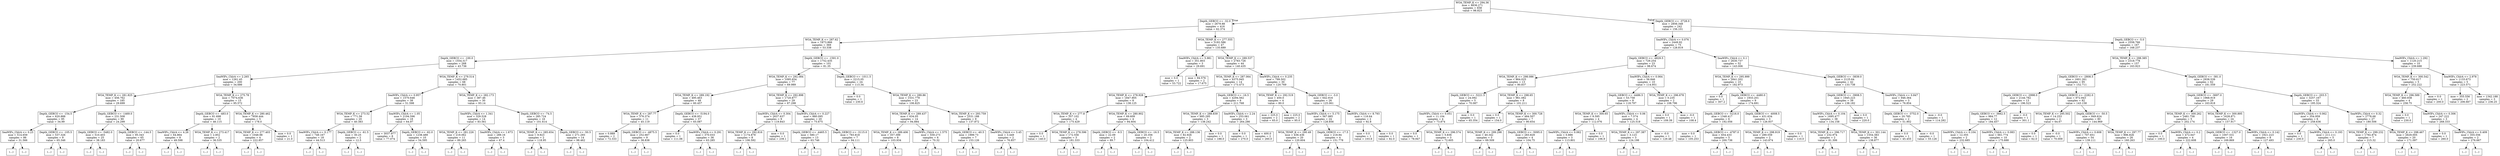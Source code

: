 digraph Tree {
node [shape=box] ;
0 [label="WOA_TEMP_K <= 294.36\nmse = 4836.271\nsamples = 658\nvalue = 98.823"] ;
1 [label="Depth_GEBCO <= -32.0\nmse = 2679.88\nsamples = 416\nvalue = 62.374"] ;
0 -> 1 [labeldistance=2.5, labelangle=45, headlabel="True"] ;
2 [label="WOA_TEMP_K <= 287.62\nmse = 1873.866\nsamples = 369\nvalue = 53.338"] ;
1 -> 2 ;
3 [label="Depth_GEBCO <= -100.0\nmse = 1554.317\nsamples = 268\nvalue = 43.736"] ;
2 -> 3 ;
4 [label="SeaWIFs_ChlrA <= 2.265\nmse = 1261.45\nsamples = 200\nvalue = 34.686"] ;
3 -> 4 ;
5 [label="WOA_TEMP_K <= 281.825\nmse = 456.762\nsamples = 185\nvalue = 29.699"] ;
4 -> 5 ;
6 [label="Depth_GEBCO <= -154.5\nmse = 620.888\nsamples = 95\nvalue = 34.99"] ;
5 -> 6 ;
7 [label="SeaWIFs_ChlrA <= 0.23\nmse = 514.659\nsamples = 86\nvalue = 31.566"] ;
6 -> 7 ;
8 [label="(...)"] ;
7 -> 8 ;
59 [label="(...)"] ;
7 -> 59 ;
174 [label="Depth_GEBCO <= -105.5\nmse = 537.326\nsamples = 9\nvalue = 65.346"] ;
6 -> 174 ;
175 [label="(...)"] ;
174 -> 175 ;
186 [label="(...)"] ;
174 -> 186 ;
189 [label="Depth_GEBCO <= -1469.0\nmse = 231.508\nsamples = 90\nvalue = 24.299"] ;
5 -> 189 ;
190 [label="Depth_GEBCO <= -5482.0\nmse = 510.403\nsamples = 25\nvalue = 38.183"] ;
189 -> 190 ;
191 [label="(...)"] ;
190 -> 191 ;
194 [label="(...)"] ;
190 -> 194 ;
229 [label="Depth_GEBCO <= -144.5\nmse = 95.343\nsamples = 65\nvalue = 20.677"] ;
189 -> 229 ;
230 [label="(...)"] ;
229 -> 230 ;
269 [label="(...)"] ;
229 -> 269 ;
292 [label="WOA_TEMP_K <= 275.78\nmse = 7074.636\nsamples = 15\nvalue = 95.572"] ;
4 -> 292 ;
293 [label="Depth_GEBCO <= -483.0\nmse = 81.698\nsamples = 10\nvalue = 46.115"] ;
292 -> 293 ;
294 [label="SeaWIFs_ChlrA <= 4.26\nmse = 64.864\nsamples = 8\nvalue = 49.598"] ;
293 -> 294 ;
295 [label="(...)"] ;
294 -> 295 ;
304 [label="(...)"] ;
294 -> 304 ;
305 [label="WOA_TEMP_K <= 273.417\nmse = 2.852\nsamples = 2\nvalue = 36.535"] ;
293 -> 305 ;
306 [label="(...)"] ;
305 -> 306 ;
307 [label="(...)"] ;
305 -> 307 ;
308 [label="WOA_TEMP_K <= 280.462\nmse = 7858.444\nsamples = 5\nvalue = 178.0"] ;
292 -> 308 ;
309 [label="WOA_TEMP_K <= 277.403\nmse = 1048.98\nsamples = 4\nvalue = 222.857"] ;
308 -> 309 ;
310 [label="(...)"] ;
309 -> 310 ;
311 [label="(...)"] ;
309 -> 311 ;
314 [label="mse = 0.0\nsamples = 1\nvalue = 21.0"] ;
308 -> 314 ;
315 [label="WOA_TEMP_K <= 279.514\nmse = 1452.685\nsamples = 68\nvalue = 70.801"] ;
3 -> 315 ;
316 [label="SeaWIFs_ChlrA <= 0.957\nmse = 1570.646\nsamples = 38\nvalue = 51.598"] ;
315 -> 316 ;
317 [label="WOA_TEMP_K <= 273.52\nmse = 771.58\nsamples = 20\nvalue = 40.383"] ;
316 -> 317 ;
318 [label="SeaWIFs_ChlrA <= 0.177\nmse = 749.167\nsamples = 18\nvalue = 44.513"] ;
317 -> 318 ;
319 [label="(...)"] ;
318 -> 319 ;
328 [label="(...)"] ;
318 -> 328 ;
335 [label="Depth_GEBCO <= -61.5\nmse = 30.25\nsamples = 2\nvalue = 12.5"] ;
317 -> 335 ;
336 [label="(...)"] ;
335 -> 336 ;
337 [label="(...)"] ;
335 -> 337 ;
338 [label="SeaWIFs_ChlrA <= 1.05\nmse = 2194.596\nsamples = 18\nvalue = 64.97"] ;
316 -> 338 ;
339 [label="mse = 3037.977\nsamples = 8\nvalue = 77.074"] ;
338 -> 339 ;
340 [label="Depth_GEBCO <= -62.0\nmse = 1238.489\nsamples = 10\nvalue = 54.595"] ;
338 -> 340 ;
341 [label="(...)"] ;
340 -> 341 ;
342 [label="(...)"] ;
340 -> 342 ;
345 [label="WOA_TEMP_K <= 282.173\nmse = 387.46\nsamples = 30\nvalue = 93.14"] ;
315 -> 345 ;
346 [label="SeaWIFs_ChlrA <= 1.341\nmse = 329.528\nsamples = 14\nvalue = 83.561"] ;
345 -> 346 ;
347 [label="WOA_TEMP_K <= 281.226\nmse = 219.062\nsamples = 11\nvalue = 89.265"] ;
346 -> 347 ;
348 [label="(...)"] ;
347 -> 348 ;
363 [label="(...)"] ;
347 -> 363 ;
368 [label="SeaWIFs_ChlrA <= 1.673\nmse = 289.16\nsamples = 3\nvalue = 67.4"] ;
346 -> 368 ;
369 [label="(...)"] ;
368 -> 369 ;
372 [label="(...)"] ;
368 -> 372 ;
373 [label="Depth_GEBCO <= -74.5\nmse = 285.724\nsamples = 16\nvalue = 101.614"] ;
345 -> 373 ;
374 [label="WOA_TEMP_K <= 285.654\nmse = 9.923\nsamples = 2\nvalue = 118.95"] ;
373 -> 374 ;
375 [label="(...)"] ;
374 -> 375 ;
376 [label="(...)"] ;
374 -> 376 ;
377 [label="Depth_GEBCO <= -50.5\nmse = 271.293\nsamples = 14\nvalue = 98.462"] ;
373 -> 377 ;
378 [label="(...)"] ;
377 -> 378 ;
379 [label="(...)"] ;
377 -> 379 ;
392 [label="Depth_GEBCO <= -1591.0\nmse = 1752.435\nsamples = 101\nvalue = 81.35"] ;
2 -> 392 ;
393 [label="WOA_TEMP_K <= 292.084\nmse = 1095.654\nsamples = 77\nvalue = 69.989"] ;
392 -> 393 ;
394 [label="WOA_TEMP_K <= 289.192\nmse = 495.463\nsamples = 48\nvalue = 60.457"] ;
393 -> 394 ;
395 [label="WOA_TEMP_K <= 287.77\nmse = 376.374\nsamples = 11\nvalue = 45.119"] ;
394 -> 395 ;
396 [label="mse = 0.889\nsamples = 2\nvalue = 72.333"] ;
395 -> 396 ;
397 [label="Depth_GEBCO <= -4875.5\nmse = 252.667\nsamples = 9\nvalue = 38.838"] ;
395 -> 397 ;
398 [label="(...)"] ;
397 -> 398 ;
403 [label="(...)"] ;
397 -> 403 ;
414 [label="Depth_GEBCO <= -5194.0\nmse = 438.951\nsamples = 37\nvalue = 65.087"] ;
394 -> 414 ;
415 [label="mse = 0.0\nsamples = 1\nvalue = 111.06"] ;
414 -> 415 ;
416 [label="SeaWIFs_ChlrA <= 0.291\nmse = 370.033\nsamples = 36\nvalue = 63.285"] ;
414 -> 416 ;
417 [label="(...)"] ;
416 -> 417 ;
446 [label="(...)"] ;
416 -> 446 ;
477 [label="WOA_TEMP_K <= 292.898\nmse = 1720.877\nsamples = 29\nvalue = 87.298"] ;
393 -> 477 ;
478 [label="SeaWIFs_ChlrA <= 0.304\nmse = 2637.637\nsamples = 9\nvalue = 119.843"] ;
477 -> 478 ;
479 [label="WOA_TEMP_K <= 292.816\nmse = 1174.879\nsamples = 8\nvalue = 106.592"] ;
478 -> 479 ;
480 [label="(...)"] ;
479 -> 480 ;
493 [label="(...)"] ;
479 -> 493 ;
494 [label="mse = 0.0\nsamples = 1\nvalue = 239.1"] ;
478 -> 494 ;
495 [label="SeaWIFs_ChlrA <= 0.227\nmse = 880.095\nsamples = 20\nvalue = 75.675"] ;
477 -> 495 ;
496 [label="Depth_GEBCO <= -4465.5\nmse = 580.17\nsamples = 13\nvalue = 63.746"] ;
495 -> 496 ;
497 [label="(...)"] ;
496 -> 497 ;
510 [label="(...)"] ;
496 -> 510 ;
519 [label="Depth_GEBCO <= -3115.0\nmse = 783.818\nsamples = 7\nvalue = 94.111"] ;
495 -> 519 ;
520 [label="(...)"] ;
519 -> 520 ;
525 [label="(...)"] ;
519 -> 525 ;
530 [label="Depth_GEBCO <= -1011.5\nmse = 2215.05\nsamples = 24\nvalue = 113.34"] ;
392 -> 530 ;
531 [label="mse = 0.0\nsamples = 1\nvalue = 230.6"] ;
530 -> 531 ;
532 [label="WOA_TEMP_K <= 289.86\nmse = 1531.779\nsamples = 23\nvalue = 106.825"] ;
530 -> 532 ;
533 [label="WOA_TEMP_K <= 289.437\nmse = 634.05\nsamples = 14\nvalue = 94.884"] ;
532 -> 533 ;
534 [label="WOA_TEMP_K <= 289.406\nmse = 357.399\nsamples = 8\nvalue = 103.934"] ;
533 -> 534 ;
535 [label="(...)"] ;
534 -> 535 ;
548 [label="(...)"] ;
534 -> 548 ;
549 [label="SeaWIFs_ChlrA <= 1.575\nmse = 559.273\nsamples = 6\nvalue = 70.32"] ;
533 -> 549 ;
550 [label="(...)"] ;
549 -> 550 ;
551 [label="(...)"] ;
549 -> 551 ;
558 [label="WOA_TEMP_K <= 293.759\nmse = 2531.188\nsamples = 9\nvalue = 137.872"] ;
532 -> 558 ;
559 [label="Depth_GEBCO <= -40.5\nmse = 1999.73\nsamples = 7\nvalue = 153.126"] ;
558 -> 559 ;
560 [label="(...)"] ;
559 -> 560 ;
569 [label="(...)"] ;
559 -> 569 ;
570 [label="SeaWIFs_ChlrA <= 3.45\nmse = 3.449\nsamples = 2\nvalue = 76.857"] ;
558 -> 570 ;
571 [label="(...)"] ;
570 -> 571 ;
572 [label="(...)"] ;
570 -> 572 ;
573 [label="WOA_TEMP_K <= 277.555\nmse = 3182.586\nsamples = 47\nvalue = 135.689"] ;
1 -> 573 ;
574 [label="SeaWIFs_ChlrA <= 5.981\nmse = 351.803\nsamples = 3\nvalue = 29.691"] ;
573 -> 574 ;
575 [label="mse = 0.0\nsamples = 1\nvalue = 53.722"] ;
574 -> 575 ;
576 [label="mse = 94.576\nsamples = 2\nvalue = 17.675"] ;
574 -> 576 ;
577 [label="WOA_TEMP_K <= 289.537\nmse = 2783.726\nsamples = 44\nvalue = 140.435"] ;
573 -> 577 ;
578 [label="WOA_TEMP_K <= 287.064\nmse = 4375.945\nsamples = 14\nvalue = 173.473"] ;
577 -> 578 ;
579 [label="WOA_TEMP_K <= 278.928\nmse = 1847.905\nsamples = 8\nvalue = 138.125"] ;
578 -> 579 ;
580 [label="WOA_TEMP_K <= 277.8\nmse = 357.102\nsamples = 4\nvalue = 175.429"] ;
579 -> 580 ;
581 [label="mse = 0.0\nsamples = 1\nvalue = 140.0"] ;
580 -> 581 ;
582 [label="WOA_TEMP_K <= 278.596\nmse = 172.556\nsamples = 3\nvalue = 181.333"] ;
580 -> 582 ;
583 [label="(...)"] ;
582 -> 583 ;
586 [label="(...)"] ;
582 -> 586 ;
587 [label="WOA_TEMP_K <= 280.902\nmse = 69.609\nsamples = 4\nvalue = 94.604"] ;
579 -> 587 ;
588 [label="Depth_GEBCO <= -9.5\nmse = 22.09\nsamples = 2\nvalue = 89.7"] ;
587 -> 588 ;
589 [label="(...)"] ;
588 -> 589 ;
590 [label="(...)"] ;
588 -> 590 ;
591 [label="Depth_GEBCO <= -16.5\nmse = 20.356\nsamples = 2\nvalue = 104.412"] ;
587 -> 591 ;
592 [label="(...)"] ;
591 -> 592 ;
593 [label="(...)"] ;
591 -> 593 ;
594 [label="Depth_GEBCO <= -16.5\nmse = 4294.562\nsamples = 6\nvalue = 211.768"] ;
578 -> 594 ;
595 [label="WOA_TEMP_K <= 288.839\nmse = 685.295\nsamples = 3\nvalue = 138.242"] ;
594 -> 595 ;
596 [label="WOA_TEMP_K <= 288.136\nmse = 82.926\nsamples = 2\nvalue = 125.803"] ;
595 -> 596 ;
597 [label="(...)"] ;
596 -> 597 ;
598 [label="(...)"] ;
596 -> 598 ;
599 [label="mse = 0.0\nsamples = 1\nvalue = 188.0"] ;
595 -> 599 ;
600 [label="SeaWIFs_ChlrA <= 2.24\nmse = 253.061\nsamples = 3\nvalue = 264.286"] ;
594 -> 600 ;
601 [label="mse = 0.0\nsamples = 1\nvalue = 270.0"] ;
600 -> 601 ;
602 [label="mse = 400.0\nsamples = 2\nvalue = 260.0"] ;
600 -> 602 ;
603 [label="SeaWIFs_ChlrA <= 0.235\nmse = 799.502\nsamples = 30\nvalue = 120.769"] ;
577 -> 603 ;
604 [label="WOA_TEMP_K <= 292.519\nmse = 450.0\nsamples = 4\nvalue = 80.0"] ;
603 -> 604 ;
605 [label="mse = 225.0\nsamples = 2\nvalue = 65.0"] ;
604 -> 605 ;
606 [label="mse = 225.0\nsamples = 2\nvalue = 95.0"] ;
604 -> 606 ;
607 [label="Depth_GEBCO <= -3.0\nmse = 642.916\nsamples = 26\nvalue = 125.061"] ;
603 -> 607 ;
608 [label="SeaWIFs_ChlrA <= 5.175\nmse = 567.985\nsamples = 24\nvalue = 128.856"] ;
607 -> 608 ;
609 [label="WOA_TEMP_K <= 290.49\nmse = 436.436\nsamples = 20\nvalue = 120.604"] ;
608 -> 609 ;
610 [label="(...)"] ;
609 -> 610 ;
617 [label="(...)"] ;
609 -> 617 ;
636 [label="Depth_GEBCO <= -17.5\nmse = 218.84\nsamples = 4\nvalue = 151.778"] ;
608 -> 636 ;
637 [label="(...)"] ;
636 -> 637 ;
638 [label="(...)"] ;
636 -> 638 ;
643 [label="SeaWIFs_ChlrA <= 8.793\nmse = 116.64\nsamples = 2\nvalue = 92.8"] ;
607 -> 643 ;
644 [label="mse = 0.0\nsamples = 1\nvalue = 103.6"] ;
643 -> 644 ;
645 [label="mse = 0.0\nsamples = 1\nvalue = 82.0"] ;
643 -> 645 ;
646 [label="Depth_GEBCO <= -3728.0\nmse = 2856.348\nsamples = 242\nvalue = 156.101"] ;
0 -> 646 [labeldistance=2.5, labelangle=-45, headlabel="False"] ;
647 [label="SeaWIFs_ChlrA <= 0.076\nmse = 2449.92\nsamples = 75\nvalue = 128.819"] ;
646 -> 647 ;
648 [label="Depth_GEBCO <= -4829.5\nmse = 729.254\nsamples = 23\nvalue = 98.674"] ;
647 -> 648 ;
649 [label="WOA_TEMP_K <= 298.086\nmse = 864.025\nsamples = 13\nvalue = 90.837"] ;
648 -> 649 ;
650 [label="Depth_GEBCO <= -5221.5\nmse = 24.092\nsamples = 5\nvalue = 70.087"] ;
649 -> 650 ;
651 [label="SeaWIFs_ChlrA <= 0.051\nmse = 11.104\nsamples = 4\nvalue = 73.874"] ;
650 -> 651 ;
652 [label="mse = 0.0\nsamples = 1\nvalue = 78.947"] ;
651 -> 652 ;
653 [label="WOA_TEMP_K <= 296.574\nmse = 5.836\nsamples = 3\nvalue = 72.605"] ;
651 -> 653 ;
654 [label="(...)"] ;
653 -> 654 ;
655 [label="(...)"] ;
653 -> 655 ;
656 [label="mse = 0.0\nsamples = 1\nvalue = 65.354"] ;
650 -> 656 ;
657 [label="WOA_TEMP_K <= 298.65\nmse = 961.082\nsamples = 8\nvalue = 101.211"] ;
649 -> 657 ;
658 [label="mse = 0.0\nsamples = 1\nvalue = 154.0"] ;
657 -> 658 ;
659 [label="WOA_TEMP_K <= 300.728\nmse = 484.507\nsamples = 7\nvalue = 90.654"] ;
657 -> 659 ;
660 [label="WOA_TEMP_K <= 299.298\nmse = 40.342\nsamples = 3\nvalue = 69.509"] ;
659 -> 660 ;
661 [label="(...)"] ;
660 -> 661 ;
662 [label="(...)"] ;
660 -> 662 ;
663 [label="Depth_GEBCO <= -5095.0\nmse = 283.829\nsamples = 4\nvalue = 104.75"] ;
659 -> 663 ;
664 [label="(...)"] ;
663 -> 664 ;
669 [label="(...)"] ;
663 -> 669 ;
670 [label="SeaWIFs_ChlrA <= 0.064\nmse = 56.846\nsamples = 10\nvalue = 114.951"] ;
648 -> 670 ;
671 [label="Depth_GEBCO <= -4486.5\nmse = 53.758\nsamples = 8\nvalue = 118.797"] ;
670 -> 671 ;
672 [label="WOA_TEMP_K <= 300.65\nmse = 9.595\nsamples = 4\nvalue = 112.076"] ;
671 -> 672 ;
673 [label="SeaWIFs_ChlrA <= 0.062\nmse = 0.886\nsamples = 3\nvalue = 113.801"] ;
672 -> 673 ;
674 [label="(...)"] ;
673 -> 674 ;
677 [label="(...)"] ;
673 -> 677 ;
678 [label="mse = 0.0\nsamples = 1\nvalue = 106.9"] ;
672 -> 678 ;
679 [label="SeaWIFs_ChlrA <= 0.06\nmse = 7.574\nsamples = 4\nvalue = 125.518"] ;
671 -> 679 ;
680 [label="WOA_TEMP_K <= 297.387\nmse = 3.123\nsamples = 3\nvalue = 124.198"] ;
679 -> 680 ;
681 [label="(...)"] ;
680 -> 681 ;
682 [label="(...)"] ;
680 -> 682 ;
685 [label="mse = -0.0\nsamples = 1\nvalue = 129.48"] ;
679 -> 685 ;
686 [label="WOA_TEMP_K <= 296.678\nmse = 0.235\nsamples = 2\nvalue = 108.796"] ;
670 -> 686 ;
687 [label="mse = 0.0\nsamples = 1\nvalue = 109.39"] ;
686 -> 687 ;
688 [label="mse = -0.0\nsamples = 1\nvalue = 108.4"] ;
686 -> 688 ;
689 [label="SeaWIFs_ChlrA <= 0.1\nmse = 2630.737\nsamples = 52\nvalue = 143.006"] ;
647 -> 689 ;
690 [label="WOA_TEMP_K <= 295.999\nmse = 2841.202\nsamples = 10\nvalue = 182.973"] ;
689 -> 690 ;
691 [label="mse = 0.0\nsamples = 1\nvalue = 307.2"] ;
690 -> 691 ;
692 [label="Depth_GEBCO <= -4480.0\nmse = 1933.201\nsamples = 9\nvalue = 174.691"] ;
690 -> 692 ;
693 [label="Depth_GEBCO <= -5216.0\nmse = 1348.417\nsamples = 6\nvalue = 192.056"] ;
692 -> 693 ;
694 [label="mse = 0.0\nsamples = 1\nvalue = 105.253"] ;
693 -> 694 ;
695 [label="Depth_GEBCO <= -4787.0\nmse = 654.433\nsamples = 5\nvalue = 200.736"] ;
693 -> 695 ;
696 [label="(...)"] ;
695 -> 696 ;
701 [label="(...)"] ;
695 -> 701 ;
704 [label="Depth_GEBCO <= -4008.5\nmse = 431.634\nsamples = 3\nvalue = 126.937"] ;
692 -> 704 ;
705 [label="WOA_TEMP_K <= 298.919\nmse = 289.559\nsamples = 2\nvalue = 143.874"] ;
704 -> 705 ;
706 [label="(...)"] ;
705 -> 706 ;
707 [label="(...)"] ;
705 -> 707 ;
708 [label="mse = 0.0\nsamples = 1\nvalue = 110.0"] ;
704 -> 708 ;
709 [label="Depth_GEBCO <= -3839.0\nmse = 2125.64\nsamples = 42\nvalue = 133.738"] ;
689 -> 709 ;
710 [label="Depth_GEBCO <= -3908.5\nmse = 1945.223\nsamples = 39\nvalue = 138.182"] ;
709 -> 710 ;
711 [label="SeaWIFs_ChlrA <= 0.104\nmse = 1695.477\nsamples = 38\nvalue = 134.158"] ;
710 -> 711 ;
712 [label="WOA_TEMP_K <= 296.717\nmse = 232.974\nsamples = 2\nvalue = 81.306"] ;
711 -> 712 ;
713 [label="(...)"] ;
712 -> 713 ;
714 [label="(...)"] ;
712 -> 714 ;
715 [label="WOA_TEMP_K <= 301.144\nmse = 1554.383\nsamples = 36\nvalue = 138.877"] ;
711 -> 715 ;
716 [label="(...)"] ;
715 -> 716 ;
771 [label="(...)"] ;
715 -> 771 ;
784 [label="mse = 0.0\nsamples = 1\nvalue = 220.0"] ;
710 -> 784 ;
785 [label="SeaWIFs_ChlrA <= 0.847\nmse = 946.364\nsamples = 3\nvalue = 76.854"] ;
709 -> 785 ;
786 [label="Depth_GEBCO <= -3752.0\nmse = 20.785\nsamples = 2\nvalue = 51.902"] ;
785 -> 786 ;
787 [label="mse = 0.0\nsamples = 1\nvalue = 45.455"] ;
786 -> 787 ;
788 [label="mse = -0.0\nsamples = 1\nvalue = 55.126"] ;
786 -> 788 ;
789 [label="mse = -0.0\nsamples = 1\nvalue = 114.282"] ;
785 -> 789 ;
790 [label="Depth_GEBCO <= -5.0\nmse = 2558.766\nsamples = 167\nvalue = 168.237"] ;
646 -> 790 ;
791 [label="WOA_TEMP_K <= 298.385\nmse = 2318.778\nsamples = 157\nvalue = 163.923"] ;
790 -> 791 ;
792 [label="Depth_GEBCO <= -2808.5\nmse = 1601.261\nsamples = 95\nvalue = 152.711"] ;
791 -> 792 ;
793 [label="Depth_GEBCO <= -2998.0\nmse = 2144.782\nsamples = 13\nvalue = 196.523"] ;
792 -> 793 ;
794 [label="Depth_GEBCO <= -3662.5\nmse = 984.77\nsamples = 12\nvalue = 184.457"] ;
793 -> 794 ;
795 [label="SeaWIFs_ChlrA <= 0.104\nmse = 12.355\nsamples = 2\nvalue = 232.685"] ;
794 -> 795 ;
796 [label="(...)"] ;
795 -> 796 ;
797 [label="(...)"] ;
795 -> 797 ;
798 [label="SeaWIFs_ChlrA <= 0.083\nmse = 661.774\nsamples = 10\nvalue = 175.688"] ;
794 -> 798 ;
799 [label="(...)"] ;
798 -> 799 ;
806 [label="(...)"] ;
798 -> 806 ;
815 [label="mse = -0.0\nsamples = 1\nvalue = 301.1"] ;
793 -> 815 ;
816 [label="Depth_GEBCO <= -2282.0\nmse = 972.943\nsamples = 82\nvalue = 143.158"] ;
792 -> 816 ;
817 [label="WOA_TEMP_K <= 295.502\nmse = 14.253\nsamples = 2\nvalue = 64.67"] ;
816 -> 817 ;
818 [label="mse = 0.0\nsamples = 1\nvalue = 62.0"] ;
817 -> 818 ;
819 [label="mse = -0.0\nsamples = 1\nvalue = 70.009"] ;
817 -> 819 ;
820 [label="Depth_GEBCO <= -50.5\nmse = 849.624\nsamples = 80\nvalue = 144.969"] ;
816 -> 820 ;
821 [label="SeaWIFs_ChlrA <= 0.608\nmse = 707.651\nsamples = 54\nvalue = 139.111"] ;
820 -> 821 ;
822 [label="(...)"] ;
821 -> 822 ;
861 [label="(...)"] ;
821 -> 861 ;
906 [label="WOA_TEMP_K <= 297.77\nmse = 896.826\nsamples = 26\nvalue = 160.263"] ;
820 -> 906 ;
907 [label="(...)"] ;
906 -> 907 ;
934 [label="(...)"] ;
906 -> 934 ;
939 [label="Depth_GEBCO <= -381.0\nmse = 2938.539\nsamples = 62\nvalue = 181.559"] ;
791 -> 939 ;
940 [label="Depth_GEBCO <= -3697.0\nmse = 1968.919\nsamples = 29\nvalue = 163.818"] ;
939 -> 940 ;
941 [label="WOA_TEMP_K <= 300.262\nmse = 2481.758\nsamples = 5\nvalue = 202.174"] ;
940 -> 941 ;
942 [label="mse = 0.0\nsamples = 1\nvalue = 100.0"] ;
941 -> 942 ;
943 [label="SeaWIFs_ChlrA <= 0.2\nmse = 472.647\nsamples = 4\nvalue = 222.608"] ;
941 -> 943 ;
944 [label="(...)"] ;
943 -> 944 ;
947 [label="(...)"] ;
943 -> 947 ;
948 [label="WOA_TEMP_K <= 300.895\nmse = 1628.871\nsamples = 24\nvalue = 157.917"] ;
940 -> 948 ;
949 [label="Depth_GEBCO <= -1327.0\nmse = 1007.531\nsamples = 16\nvalue = 169.869"] ;
948 -> 949 ;
950 [label="(...)"] ;
949 -> 950 ;
965 [label="(...)"] ;
949 -> 965 ;
966 [label="SeaWIFs_ChlrA <= 0.142\nmse = 1921.223\nsamples = 8\nvalue = 127.493"] ;
948 -> 966 ;
967 [label="(...)"] ;
966 -> 967 ;
970 [label="(...)"] ;
966 -> 970 ;
979 [label="Depth_GEBCO <= -203.5\nmse = 3257.167\nsamples = 33\nvalue = 195.324"] ;
939 -> 979 ;
980 [label="SeaWIFs_ChlrA <= 0.062\nmse = 354.959\nsamples = 6\nvalue = 258.636"] ;
979 -> 980 ;
981 [label="mse = 0.0\nsamples = 1\nvalue = 230.0"] ;
980 -> 981 ;
982 [label="SeaWIFs_ChlrA <= 0.193\nmse = 211.111\nsamples = 5\nvalue = 265.0"] ;
980 -> 982 ;
983 [label="(...)"] ;
982 -> 983 ;
984 [label="(...)"] ;
982 -> 984 ;
987 [label="SeaWIFs_ChlrA <= 0.32\nmse = 2778.68\nsamples = 27\nvalue = 180.506"] ;
979 -> 987 ;
988 [label="WOA_TEMP_K <= 299.232\nmse = 1792.874\nsamples = 7\nvalue = 215.32"] ;
987 -> 988 ;
989 [label="(...)"] ;
988 -> 989 ;
990 [label="(...)"] ;
988 -> 990 ;
993 [label="WOA_TEMP_K <= 298.467\nmse = 2629.005\nsamples = 20\nvalue = 171.097"] ;
987 -> 993 ;
994 [label="(...)"] ;
993 -> 994 ;
995 [label="(...)"] ;
993 -> 995 ;
1014 [label="SeaWIFs_ChlrA <= 1.292\nmse = 1120.215\nsamples = 10\nvalue = 239.688"] ;
790 -> 1014 ;
1015 [label="WOA_TEMP_K <= 300.542\nmse = 750.617\nsamples = 5\nvalue = 252.222"] ;
1014 -> 1015 ;
1016 [label="WOA_TEMP_K <= 296.589\nmse = 460.938\nsamples = 4\nvalue = 258.75"] ;
1015 -> 1016 ;
1017 [label="mse = 0.0\nsamples = 1\nvalue = 230.0"] ;
1016 -> 1017 ;
1018 [label="SeaWIFs_ChlrA <= 0.306\nmse = 247.222\nsamples = 3\nvalue = 268.333"] ;
1016 -> 1018 ;
1019 [label="mse = 0.0\nsamples = 1\nvalue = 260.0"] ;
1018 -> 1019 ;
1020 [label="SeaWIFs_ChlrA <= 0.409\nmse = 355.556\nsamples = 2\nvalue = 276.667"] ;
1018 -> 1020 ;
1021 [label="(...)"] ;
1020 -> 1021 ;
1022 [label="(...)"] ;
1020 -> 1022 ;
1023 [label="mse = 0.0\nsamples = 1\nvalue = 200.0"] ;
1015 -> 1023 ;
1024 [label="SeaWIFs_ChlrA <= 2.978\nmse = 1133.673\nsamples = 5\nvalue = 223.571"] ;
1014 -> 1024 ;
1025 [label="mse = 355.556\nsamples = 2\nvalue = 206.667"] ;
1024 -> 1025 ;
1026 [label="mse = 1342.188\nsamples = 3\nvalue = 236.25"] ;
1024 -> 1026 ;
}